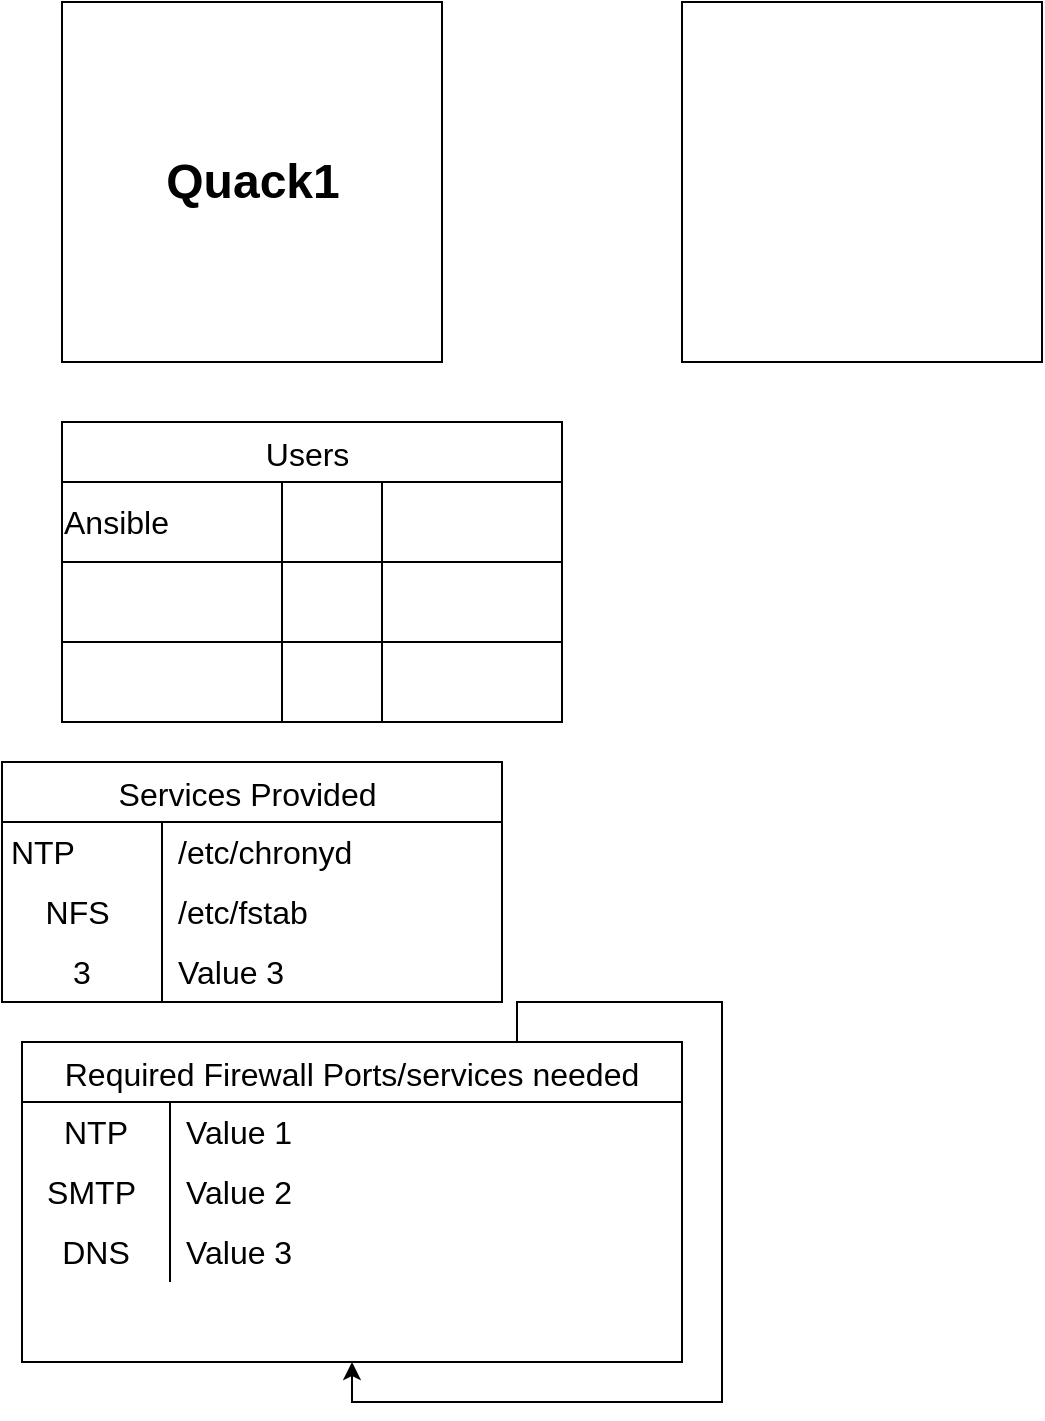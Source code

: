 <mxfile version="24.2.3" type="github">
  <diagram name="Page-1" id="7onjCIKlKXuSspNvc-NI">
    <mxGraphModel dx="792" dy="1178" grid="1" gridSize="10" guides="1" tooltips="1" connect="1" arrows="1" fold="1" page="1" pageScale="1" pageWidth="827" pageHeight="1169" math="0" shadow="0">
      <root>
        <mxCell id="0" />
        <mxCell id="1" parent="0" />
        <mxCell id="2DQYlrV7Zjldjd3O6Qfo-1" value="" style="rounded=0;whiteSpace=wrap;html=1;" vertex="1" parent="1">
          <mxGeometry x="50" y="120" width="190" height="180" as="geometry" />
        </mxCell>
        <mxCell id="2DQYlrV7Zjldjd3O6Qfo-2" value="" style="whiteSpace=wrap;html=1;aspect=fixed;" vertex="1" parent="1">
          <mxGeometry x="360" y="120" width="180" height="180" as="geometry" />
        </mxCell>
        <mxCell id="2DQYlrV7Zjldjd3O6Qfo-3" value="Users " style="shape=table;startSize=30;container=1;collapsible=0;childLayout=tableLayout;strokeColor=default;fontSize=16;" vertex="1" parent="1">
          <mxGeometry x="50" y="330" width="250" height="150" as="geometry" />
        </mxCell>
        <mxCell id="2DQYlrV7Zjldjd3O6Qfo-4" value="" style="shape=tableRow;horizontal=0;startSize=0;swimlaneHead=0;swimlaneBody=0;strokeColor=inherit;top=0;left=0;bottom=0;right=0;collapsible=0;dropTarget=0;fillColor=none;points=[[0,0.5],[1,0.5]];portConstraint=eastwest;fontSize=16;" vertex="1" parent="2DQYlrV7Zjldjd3O6Qfo-3">
          <mxGeometry y="30" width="250" height="40" as="geometry" />
        </mxCell>
        <mxCell id="2DQYlrV7Zjldjd3O6Qfo-5" value="Ansible&lt;span style=&quot;white-space: pre;&quot;&gt;&#x9;&lt;/span&gt;&lt;span style=&quot;white-space: pre;&quot;&gt;&#x9;&lt;/span&gt;&lt;span style=&quot;white-space: pre;&quot;&gt;&#x9;&lt;/span&gt;" style="shape=partialRectangle;html=1;whiteSpace=wrap;connectable=0;strokeColor=inherit;overflow=hidden;fillColor=none;top=0;left=0;bottom=0;right=0;pointerEvents=1;fontSize=16;" vertex="1" parent="2DQYlrV7Zjldjd3O6Qfo-4">
          <mxGeometry width="110" height="40" as="geometry">
            <mxRectangle width="110" height="40" as="alternateBounds" />
          </mxGeometry>
        </mxCell>
        <mxCell id="2DQYlrV7Zjldjd3O6Qfo-6" value="" style="shape=partialRectangle;html=1;whiteSpace=wrap;connectable=0;strokeColor=inherit;overflow=hidden;fillColor=none;top=0;left=0;bottom=0;right=0;pointerEvents=1;fontSize=16;" vertex="1" parent="2DQYlrV7Zjldjd3O6Qfo-4">
          <mxGeometry x="110" width="50" height="40" as="geometry">
            <mxRectangle width="50" height="40" as="alternateBounds" />
          </mxGeometry>
        </mxCell>
        <mxCell id="2DQYlrV7Zjldjd3O6Qfo-7" value="" style="shape=partialRectangle;html=1;whiteSpace=wrap;connectable=0;strokeColor=inherit;overflow=hidden;fillColor=none;top=0;left=0;bottom=0;right=0;pointerEvents=1;fontSize=16;" vertex="1" parent="2DQYlrV7Zjldjd3O6Qfo-4">
          <mxGeometry x="160" width="90" height="40" as="geometry">
            <mxRectangle width="90" height="40" as="alternateBounds" />
          </mxGeometry>
        </mxCell>
        <mxCell id="2DQYlrV7Zjldjd3O6Qfo-8" value="" style="shape=tableRow;horizontal=0;startSize=0;swimlaneHead=0;swimlaneBody=0;strokeColor=inherit;top=0;left=0;bottom=0;right=0;collapsible=0;dropTarget=0;fillColor=none;points=[[0,0.5],[1,0.5]];portConstraint=eastwest;fontSize=16;" vertex="1" parent="2DQYlrV7Zjldjd3O6Qfo-3">
          <mxGeometry y="70" width="250" height="40" as="geometry" />
        </mxCell>
        <mxCell id="2DQYlrV7Zjldjd3O6Qfo-9" value="" style="shape=partialRectangle;html=1;whiteSpace=wrap;connectable=0;strokeColor=inherit;overflow=hidden;fillColor=none;top=0;left=0;bottom=0;right=0;pointerEvents=1;fontSize=16;" vertex="1" parent="2DQYlrV7Zjldjd3O6Qfo-8">
          <mxGeometry width="110" height="40" as="geometry">
            <mxRectangle width="110" height="40" as="alternateBounds" />
          </mxGeometry>
        </mxCell>
        <mxCell id="2DQYlrV7Zjldjd3O6Qfo-10" value="" style="shape=partialRectangle;html=1;whiteSpace=wrap;connectable=0;strokeColor=inherit;overflow=hidden;fillColor=none;top=0;left=0;bottom=0;right=0;pointerEvents=1;fontSize=16;" vertex="1" parent="2DQYlrV7Zjldjd3O6Qfo-8">
          <mxGeometry x="110" width="50" height="40" as="geometry">
            <mxRectangle width="50" height="40" as="alternateBounds" />
          </mxGeometry>
        </mxCell>
        <mxCell id="2DQYlrV7Zjldjd3O6Qfo-11" value="" style="shape=partialRectangle;html=1;whiteSpace=wrap;connectable=0;strokeColor=inherit;overflow=hidden;fillColor=none;top=0;left=0;bottom=0;right=0;pointerEvents=1;fontSize=16;" vertex="1" parent="2DQYlrV7Zjldjd3O6Qfo-8">
          <mxGeometry x="160" width="90" height="40" as="geometry">
            <mxRectangle width="90" height="40" as="alternateBounds" />
          </mxGeometry>
        </mxCell>
        <mxCell id="2DQYlrV7Zjldjd3O6Qfo-12" value="" style="shape=tableRow;horizontal=0;startSize=0;swimlaneHead=0;swimlaneBody=0;strokeColor=inherit;top=0;left=0;bottom=0;right=0;collapsible=0;dropTarget=0;fillColor=none;points=[[0,0.5],[1,0.5]];portConstraint=eastwest;fontSize=16;" vertex="1" parent="2DQYlrV7Zjldjd3O6Qfo-3">
          <mxGeometry y="110" width="250" height="40" as="geometry" />
        </mxCell>
        <mxCell id="2DQYlrV7Zjldjd3O6Qfo-13" value="" style="shape=partialRectangle;html=1;whiteSpace=wrap;connectable=0;strokeColor=inherit;overflow=hidden;fillColor=none;top=0;left=0;bottom=0;right=0;pointerEvents=1;fontSize=16;" vertex="1" parent="2DQYlrV7Zjldjd3O6Qfo-12">
          <mxGeometry width="110" height="40" as="geometry">
            <mxRectangle width="110" height="40" as="alternateBounds" />
          </mxGeometry>
        </mxCell>
        <mxCell id="2DQYlrV7Zjldjd3O6Qfo-14" value="" style="shape=partialRectangle;html=1;whiteSpace=wrap;connectable=0;strokeColor=inherit;overflow=hidden;fillColor=none;top=0;left=0;bottom=0;right=0;pointerEvents=1;fontSize=16;" vertex="1" parent="2DQYlrV7Zjldjd3O6Qfo-12">
          <mxGeometry x="110" width="50" height="40" as="geometry">
            <mxRectangle width="50" height="40" as="alternateBounds" />
          </mxGeometry>
        </mxCell>
        <mxCell id="2DQYlrV7Zjldjd3O6Qfo-15" value="" style="shape=partialRectangle;html=1;whiteSpace=wrap;connectable=0;strokeColor=inherit;overflow=hidden;fillColor=none;top=0;left=0;bottom=0;right=0;pointerEvents=1;fontSize=16;" vertex="1" parent="2DQYlrV7Zjldjd3O6Qfo-12">
          <mxGeometry x="160" width="90" height="40" as="geometry">
            <mxRectangle width="90" height="40" as="alternateBounds" />
          </mxGeometry>
        </mxCell>
        <mxCell id="2DQYlrV7Zjldjd3O6Qfo-42" value="Quack1" style="text;strokeColor=none;fillColor=none;html=1;fontSize=24;fontStyle=1;verticalAlign=middle;align=center;" vertex="1" parent="1">
          <mxGeometry x="95" y="190" width="100" height="40" as="geometry" />
        </mxCell>
        <mxCell id="2DQYlrV7Zjldjd3O6Qfo-44" value="Services Provided " style="shape=table;startSize=30;container=1;collapsible=0;childLayout=tableLayout;fixedRows=1;rowLines=0;fontStyle=0;strokeColor=default;fontSize=16;" vertex="1" parent="1">
          <mxGeometry x="20" y="500" width="250" height="120" as="geometry" />
        </mxCell>
        <mxCell id="2DQYlrV7Zjldjd3O6Qfo-45" value="" style="shape=tableRow;horizontal=0;startSize=0;swimlaneHead=0;swimlaneBody=0;top=0;left=0;bottom=0;right=0;collapsible=0;dropTarget=0;fillColor=none;points=[[0,0.5],[1,0.5]];portConstraint=eastwest;strokeColor=inherit;fontSize=16;" vertex="1" parent="2DQYlrV7Zjldjd3O6Qfo-44">
          <mxGeometry y="30" width="250" height="30" as="geometry" />
        </mxCell>
        <mxCell id="2DQYlrV7Zjldjd3O6Qfo-46" value="NTP&lt;span style=&quot;white-space: pre;&quot;&gt;&#x9;&lt;/span&gt;&lt;span style=&quot;white-space: pre;&quot;&gt;&#x9;&lt;/span&gt;" style="shape=partialRectangle;html=1;whiteSpace=wrap;connectable=0;fillColor=none;top=0;left=0;bottom=0;right=0;overflow=hidden;pointerEvents=1;strokeColor=inherit;fontSize=16;" vertex="1" parent="2DQYlrV7Zjldjd3O6Qfo-45">
          <mxGeometry width="80" height="30" as="geometry">
            <mxRectangle width="80" height="30" as="alternateBounds" />
          </mxGeometry>
        </mxCell>
        <mxCell id="2DQYlrV7Zjldjd3O6Qfo-47" value="/etc/chronyd" style="shape=partialRectangle;html=1;whiteSpace=wrap;connectable=0;fillColor=none;top=0;left=0;bottom=0;right=0;align=left;spacingLeft=6;overflow=hidden;strokeColor=inherit;fontSize=16;" vertex="1" parent="2DQYlrV7Zjldjd3O6Qfo-45">
          <mxGeometry x="80" width="170" height="30" as="geometry">
            <mxRectangle width="170" height="30" as="alternateBounds" />
          </mxGeometry>
        </mxCell>
        <mxCell id="2DQYlrV7Zjldjd3O6Qfo-48" value="" style="shape=tableRow;horizontal=0;startSize=0;swimlaneHead=0;swimlaneBody=0;top=0;left=0;bottom=0;right=0;collapsible=0;dropTarget=0;fillColor=none;points=[[0,0.5],[1,0.5]];portConstraint=eastwest;strokeColor=inherit;fontSize=16;" vertex="1" parent="2DQYlrV7Zjldjd3O6Qfo-44">
          <mxGeometry y="60" width="250" height="30" as="geometry" />
        </mxCell>
        <mxCell id="2DQYlrV7Zjldjd3O6Qfo-49" value="NFS&amp;nbsp;" style="shape=partialRectangle;html=1;whiteSpace=wrap;connectable=0;fillColor=none;top=0;left=0;bottom=0;right=0;overflow=hidden;strokeColor=inherit;fontSize=16;" vertex="1" parent="2DQYlrV7Zjldjd3O6Qfo-48">
          <mxGeometry width="80" height="30" as="geometry">
            <mxRectangle width="80" height="30" as="alternateBounds" />
          </mxGeometry>
        </mxCell>
        <mxCell id="2DQYlrV7Zjldjd3O6Qfo-50" value="/etc/fstab" style="shape=partialRectangle;html=1;whiteSpace=wrap;connectable=0;fillColor=none;top=0;left=0;bottom=0;right=0;align=left;spacingLeft=6;overflow=hidden;strokeColor=inherit;fontSize=16;" vertex="1" parent="2DQYlrV7Zjldjd3O6Qfo-48">
          <mxGeometry x="80" width="170" height="30" as="geometry">
            <mxRectangle width="170" height="30" as="alternateBounds" />
          </mxGeometry>
        </mxCell>
        <mxCell id="2DQYlrV7Zjldjd3O6Qfo-51" value="" style="shape=tableRow;horizontal=0;startSize=0;swimlaneHead=0;swimlaneBody=0;top=0;left=0;bottom=0;right=0;collapsible=0;dropTarget=0;fillColor=none;points=[[0,0.5],[1,0.5]];portConstraint=eastwest;strokeColor=inherit;fontSize=16;" vertex="1" parent="2DQYlrV7Zjldjd3O6Qfo-44">
          <mxGeometry y="90" width="250" height="30" as="geometry" />
        </mxCell>
        <mxCell id="2DQYlrV7Zjldjd3O6Qfo-52" value="3" style="shape=partialRectangle;html=1;whiteSpace=wrap;connectable=0;fillColor=none;top=0;left=0;bottom=0;right=0;overflow=hidden;strokeColor=inherit;fontSize=16;" vertex="1" parent="2DQYlrV7Zjldjd3O6Qfo-51">
          <mxGeometry width="80" height="30" as="geometry">
            <mxRectangle width="80" height="30" as="alternateBounds" />
          </mxGeometry>
        </mxCell>
        <mxCell id="2DQYlrV7Zjldjd3O6Qfo-53" value="Value 3" style="shape=partialRectangle;html=1;whiteSpace=wrap;connectable=0;fillColor=none;top=0;left=0;bottom=0;right=0;align=left;spacingLeft=6;overflow=hidden;strokeColor=inherit;fontSize=16;" vertex="1" parent="2DQYlrV7Zjldjd3O6Qfo-51">
          <mxGeometry x="80" width="170" height="30" as="geometry">
            <mxRectangle width="170" height="30" as="alternateBounds" />
          </mxGeometry>
        </mxCell>
        <mxCell id="2DQYlrV7Zjldjd3O6Qfo-55" value="Required Firewall Ports/services needed" style="shape=table;startSize=30;container=1;collapsible=0;childLayout=tableLayout;fixedRows=1;rowLines=0;fontStyle=0;strokeColor=default;fontSize=16;" vertex="1" parent="1">
          <mxGeometry x="30" y="640" width="330" height="160" as="geometry" />
        </mxCell>
        <mxCell id="2DQYlrV7Zjldjd3O6Qfo-56" value="" style="shape=tableRow;horizontal=0;startSize=0;swimlaneHead=0;swimlaneBody=0;top=0;left=0;bottom=0;right=0;collapsible=0;dropTarget=0;fillColor=none;points=[[0,0.5],[1,0.5]];portConstraint=eastwest;strokeColor=inherit;fontSize=16;" vertex="1" parent="2DQYlrV7Zjldjd3O6Qfo-55">
          <mxGeometry y="30" width="330" height="30" as="geometry" />
        </mxCell>
        <mxCell id="2DQYlrV7Zjldjd3O6Qfo-57" value="NTP" style="shape=partialRectangle;html=1;whiteSpace=wrap;connectable=0;fillColor=none;top=0;left=0;bottom=0;right=0;overflow=hidden;pointerEvents=1;strokeColor=inherit;fontSize=16;" vertex="1" parent="2DQYlrV7Zjldjd3O6Qfo-56">
          <mxGeometry width="74" height="30" as="geometry">
            <mxRectangle width="74" height="30" as="alternateBounds" />
          </mxGeometry>
        </mxCell>
        <mxCell id="2DQYlrV7Zjldjd3O6Qfo-58" value="Value 1" style="shape=partialRectangle;html=1;whiteSpace=wrap;connectable=0;fillColor=none;top=0;left=0;bottom=0;right=0;align=left;spacingLeft=6;overflow=hidden;strokeColor=inherit;fontSize=16;" vertex="1" parent="2DQYlrV7Zjldjd3O6Qfo-56">
          <mxGeometry x="74" width="256" height="30" as="geometry">
            <mxRectangle width="256" height="30" as="alternateBounds" />
          </mxGeometry>
        </mxCell>
        <mxCell id="2DQYlrV7Zjldjd3O6Qfo-59" value="" style="shape=tableRow;horizontal=0;startSize=0;swimlaneHead=0;swimlaneBody=0;top=0;left=0;bottom=0;right=0;collapsible=0;dropTarget=0;fillColor=none;points=[[0,0.5],[1,0.5]];portConstraint=eastwest;strokeColor=inherit;fontSize=16;" vertex="1" parent="2DQYlrV7Zjldjd3O6Qfo-55">
          <mxGeometry y="60" width="330" height="30" as="geometry" />
        </mxCell>
        <mxCell id="2DQYlrV7Zjldjd3O6Qfo-60" value="SMTP&amp;nbsp;" style="shape=partialRectangle;html=1;whiteSpace=wrap;connectable=0;fillColor=none;top=0;left=0;bottom=0;right=0;overflow=hidden;strokeColor=inherit;fontSize=16;" vertex="1" parent="2DQYlrV7Zjldjd3O6Qfo-59">
          <mxGeometry width="74" height="30" as="geometry">
            <mxRectangle width="74" height="30" as="alternateBounds" />
          </mxGeometry>
        </mxCell>
        <mxCell id="2DQYlrV7Zjldjd3O6Qfo-61" value="Value 2" style="shape=partialRectangle;html=1;whiteSpace=wrap;connectable=0;fillColor=none;top=0;left=0;bottom=0;right=0;align=left;spacingLeft=6;overflow=hidden;strokeColor=inherit;fontSize=16;" vertex="1" parent="2DQYlrV7Zjldjd3O6Qfo-59">
          <mxGeometry x="74" width="256" height="30" as="geometry">
            <mxRectangle width="256" height="30" as="alternateBounds" />
          </mxGeometry>
        </mxCell>
        <mxCell id="2DQYlrV7Zjldjd3O6Qfo-62" value="" style="shape=tableRow;horizontal=0;startSize=0;swimlaneHead=0;swimlaneBody=0;top=0;left=0;bottom=0;right=0;collapsible=0;dropTarget=0;fillColor=none;points=[[0,0.5],[1,0.5]];portConstraint=eastwest;strokeColor=inherit;fontSize=16;" vertex="1" parent="2DQYlrV7Zjldjd3O6Qfo-55">
          <mxGeometry y="90" width="330" height="30" as="geometry" />
        </mxCell>
        <mxCell id="2DQYlrV7Zjldjd3O6Qfo-63" value="DNS" style="shape=partialRectangle;html=1;whiteSpace=wrap;connectable=0;fillColor=none;top=0;left=0;bottom=0;right=0;overflow=hidden;strokeColor=inherit;fontSize=16;" vertex="1" parent="2DQYlrV7Zjldjd3O6Qfo-62">
          <mxGeometry width="74" height="30" as="geometry">
            <mxRectangle width="74" height="30" as="alternateBounds" />
          </mxGeometry>
        </mxCell>
        <mxCell id="2DQYlrV7Zjldjd3O6Qfo-64" value="Value 3" style="shape=partialRectangle;html=1;whiteSpace=wrap;connectable=0;fillColor=none;top=0;left=0;bottom=0;right=0;align=left;spacingLeft=6;overflow=hidden;strokeColor=inherit;fontSize=16;" vertex="1" parent="2DQYlrV7Zjldjd3O6Qfo-62">
          <mxGeometry x="74" width="256" height="30" as="geometry">
            <mxRectangle width="256" height="30" as="alternateBounds" />
          </mxGeometry>
        </mxCell>
        <mxCell id="2DQYlrV7Zjldjd3O6Qfo-65" style="edgeStyle=orthogonalEdgeStyle;rounded=0;orthogonalLoop=1;jettySize=auto;html=1;exitX=0.75;exitY=0;exitDx=0;exitDy=0;" edge="1" parent="1" source="2DQYlrV7Zjldjd3O6Qfo-55" target="2DQYlrV7Zjldjd3O6Qfo-55">
          <mxGeometry relative="1" as="geometry" />
        </mxCell>
      </root>
    </mxGraphModel>
  </diagram>
</mxfile>
